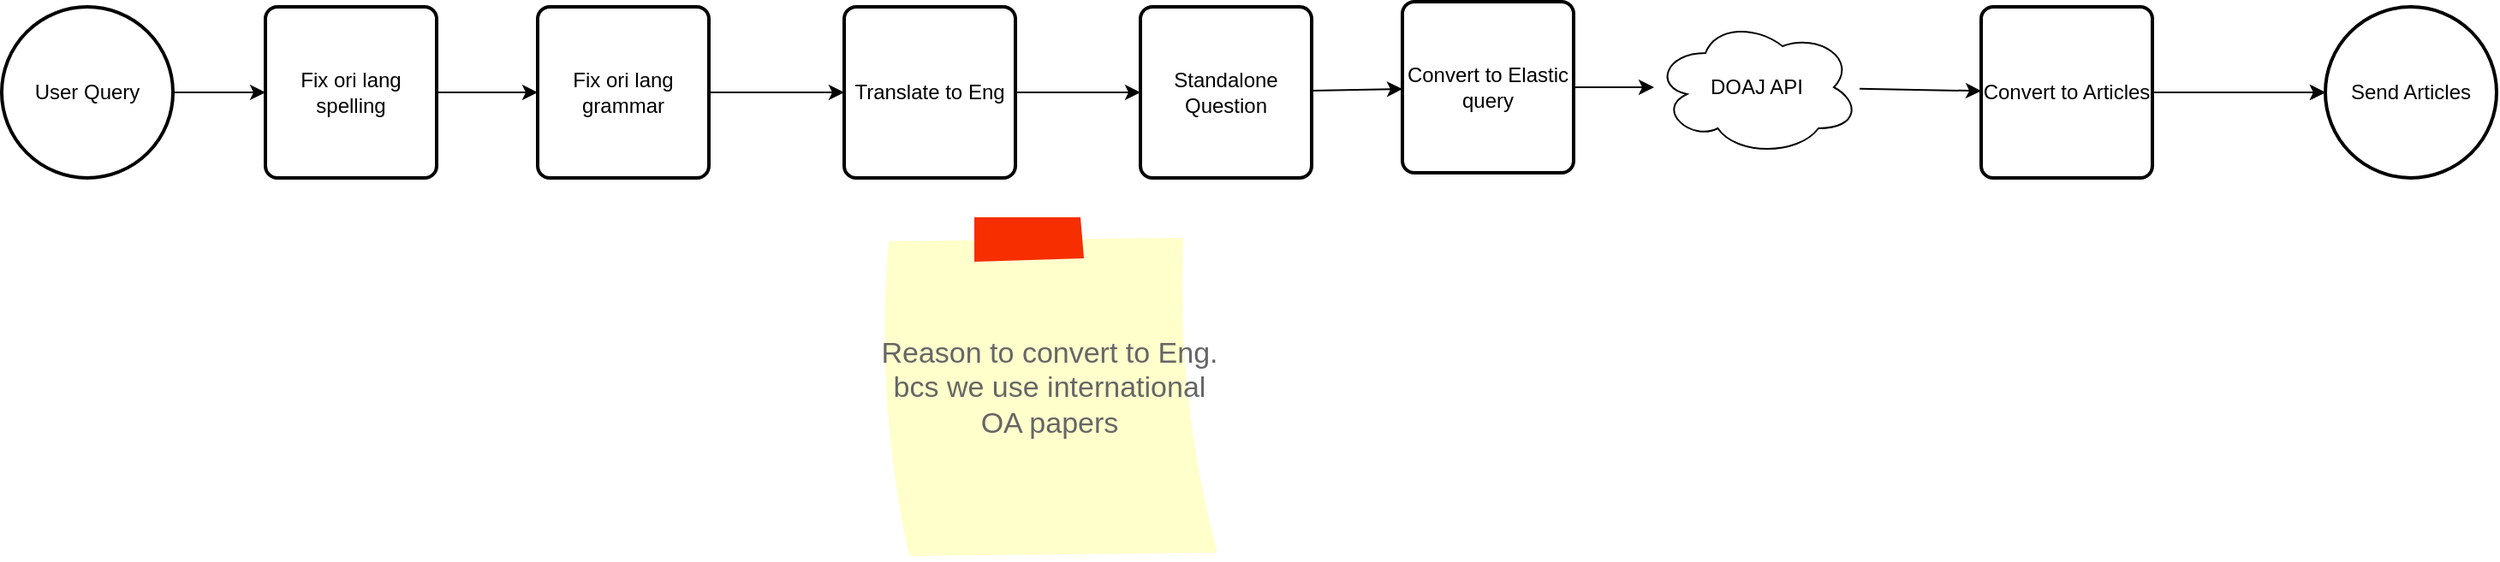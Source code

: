 <mxfile>
    <diagram id="HsdODpi_m86_y1eoxJPe" name="POC">
        <mxGraphModel dx="1812" dy="463" grid="0" gridSize="10" guides="1" tooltips="1" connect="1" arrows="1" fold="1" page="1" pageScale="1" pageWidth="1100" pageHeight="850" math="0" shadow="0">
            <root>
                <mxCell id="0"/>
                <mxCell id="1" parent="0"/>
                <mxCell id="3" style="edgeStyle=none;html=1;" parent="1" source="WsJvqdU1jmoy5d_7Tvaz-1" target="2" edge="1">
                    <mxGeometry relative="1" as="geometry"/>
                </mxCell>
                <mxCell id="OiTcC4U-dzjRlNurKq5e-4" value="" style="edgeStyle=none;html=1;" parent="1" source="WsJvqdU1jmoy5d_7Tvaz-1" target="2" edge="1">
                    <mxGeometry relative="1" as="geometry"/>
                </mxCell>
                <mxCell id="WsJvqdU1jmoy5d_7Tvaz-1" value="Convert to Articles" style="rounded=1;whiteSpace=wrap;html=1;absoluteArcSize=1;arcSize=14;strokeWidth=2;" parent="1" vertex="1">
                    <mxGeometry x="664" y="287" width="100" height="100" as="geometry"/>
                </mxCell>
                <mxCell id="WsJvqdU1jmoy5d_7Tvaz-4" style="edgeStyle=none;html=1;" parent="1" source="WsJvqdU1jmoy5d_7Tvaz-2" target="WsJvqdU1jmoy5d_7Tvaz-1" edge="1">
                    <mxGeometry relative="1" as="geometry"/>
                </mxCell>
                <mxCell id="WsJvqdU1jmoy5d_7Tvaz-2" value="DOAJ API" style="ellipse;shape=cloud;whiteSpace=wrap;html=1;" parent="1" vertex="1">
                    <mxGeometry x="473" y="294" width="120" height="80" as="geometry"/>
                </mxCell>
                <mxCell id="WsJvqdU1jmoy5d_7Tvaz-8" style="edgeStyle=none;html=1;" parent="1" source="WsJvqdU1jmoy5d_7Tvaz-6" target="WsJvqdU1jmoy5d_7Tvaz-2" edge="1">
                    <mxGeometry relative="1" as="geometry"/>
                </mxCell>
                <mxCell id="WsJvqdU1jmoy5d_7Tvaz-6" value="Convert to Elastic query" style="rounded=1;whiteSpace=wrap;html=1;absoluteArcSize=1;arcSize=14;strokeWidth=2;" parent="1" vertex="1">
                    <mxGeometry x="326" y="284" width="100" height="100" as="geometry"/>
                </mxCell>
                <mxCell id="WsJvqdU1jmoy5d_7Tvaz-11" style="edgeStyle=none;html=1;" parent="1" source="WsJvqdU1jmoy5d_7Tvaz-10" target="WsJvqdU1jmoy5d_7Tvaz-6" edge="1">
                    <mxGeometry relative="1" as="geometry"/>
                </mxCell>
                <mxCell id="WsJvqdU1jmoy5d_7Tvaz-10" value="Standalone Question" style="rounded=1;whiteSpace=wrap;html=1;absoluteArcSize=1;arcSize=14;strokeWidth=2;" parent="1" vertex="1">
                    <mxGeometry x="173" y="287" width="100" height="100" as="geometry"/>
                </mxCell>
                <mxCell id="WsJvqdU1jmoy5d_7Tvaz-15" style="edgeStyle=none;html=1;" parent="1" source="WsJvqdU1jmoy5d_7Tvaz-13" target="OiTcC4U-dzjRlNurKq5e-10" edge="1">
                    <mxGeometry relative="1" as="geometry"/>
                </mxCell>
                <mxCell id="WsJvqdU1jmoy5d_7Tvaz-13" value="Fix ori lang grammar" style="rounded=1;whiteSpace=wrap;html=1;absoluteArcSize=1;arcSize=14;strokeWidth=2;" parent="1" vertex="1">
                    <mxGeometry x="-179" y="287" width="100" height="100" as="geometry"/>
                </mxCell>
                <mxCell id="WsJvqdU1jmoy5d_7Tvaz-16" style="edgeStyle=none;html=1;" parent="1" source="WsJvqdU1jmoy5d_7Tvaz-14" target="WsJvqdU1jmoy5d_7Tvaz-13" edge="1">
                    <mxGeometry relative="1" as="geometry"/>
                </mxCell>
                <mxCell id="WsJvqdU1jmoy5d_7Tvaz-14" value="Fix ori lang spelling" style="rounded=1;whiteSpace=wrap;html=1;absoluteArcSize=1;arcSize=14;strokeWidth=2;" parent="1" vertex="1">
                    <mxGeometry x="-338" y="287" width="100" height="100" as="geometry"/>
                </mxCell>
                <mxCell id="WsJvqdU1jmoy5d_7Tvaz-20" style="edgeStyle=none;html=1;" parent="1" source="WsJvqdU1jmoy5d_7Tvaz-19" target="WsJvqdU1jmoy5d_7Tvaz-14" edge="1">
                    <mxGeometry relative="1" as="geometry"/>
                </mxCell>
                <mxCell id="WsJvqdU1jmoy5d_7Tvaz-19" value="User Query" style="strokeWidth=2;html=1;shape=mxgraph.flowchart.start_2;whiteSpace=wrap;" parent="1" vertex="1">
                    <mxGeometry x="-492" y="287" width="100" height="100" as="geometry"/>
                </mxCell>
                <mxCell id="2" value="Send Articles" style="strokeWidth=2;html=1;shape=mxgraph.flowchart.start_2;whiteSpace=wrap;" parent="1" vertex="1">
                    <mxGeometry x="865" y="287" width="100" height="100" as="geometry"/>
                </mxCell>
                <mxCell id="OiTcC4U-dzjRlNurKq5e-9" value="Reason to convert to Eng. bcs we use international OA papers" style="strokeWidth=1;shadow=0;dashed=0;align=center;html=1;shape=mxgraph.mockup.text.stickyNote2;fontColor=#666666;mainText=;fontSize=17;whiteSpace=wrap;fillColor=#ffffcc;strokeColor=#F62E00;" parent="1" vertex="1">
                    <mxGeometry x="20" y="410" width="200" height="200" as="geometry"/>
                </mxCell>
                <mxCell id="OiTcC4U-dzjRlNurKq5e-11" style="edgeStyle=none;html=1;" parent="1" source="OiTcC4U-dzjRlNurKq5e-10" target="WsJvqdU1jmoy5d_7Tvaz-10" edge="1">
                    <mxGeometry relative="1" as="geometry"/>
                </mxCell>
                <mxCell id="OiTcC4U-dzjRlNurKq5e-10" value="Translate to Eng" style="rounded=1;whiteSpace=wrap;html=1;absoluteArcSize=1;arcSize=14;strokeWidth=2;" parent="1" vertex="1">
                    <mxGeometry y="287" width="100" height="100" as="geometry"/>
                </mxCell>
            </root>
        </mxGraphModel>
    </diagram>
    <diagram name="MVP" id="rDtg3r7uG8Bev9TktLKi">
        <mxGraphModel dx="1812" dy="463" grid="0" gridSize="10" guides="1" tooltips="1" connect="1" arrows="1" fold="1" page="1" pageScale="1" pageWidth="1100" pageHeight="850" math="0" shadow="0">
            <root>
                <mxCell id="mhlrS8yYZHsfO8K5dHEJ-0"/>
                <mxCell id="mhlrS8yYZHsfO8K5dHEJ-1" parent="mhlrS8yYZHsfO8K5dHEJ-0"/>
                <mxCell id="mhlrS8yYZHsfO8K5dHEJ-2" style="edgeStyle=none;html=1;" edge="1" parent="mhlrS8yYZHsfO8K5dHEJ-1" source="mhlrS8yYZHsfO8K5dHEJ-4" target="mhlrS8yYZHsfO8K5dHEJ-22">
                    <mxGeometry relative="1" as="geometry"/>
                </mxCell>
                <mxCell id="mhlrS8yYZHsfO8K5dHEJ-3" value="" style="edgeStyle=none;html=1;" edge="1" parent="mhlrS8yYZHsfO8K5dHEJ-1" source="mhlrS8yYZHsfO8K5dHEJ-4" target="mhlrS8yYZHsfO8K5dHEJ-22">
                    <mxGeometry relative="1" as="geometry"/>
                </mxCell>
                <mxCell id="mhlrS8yYZHsfO8K5dHEJ-4" value="Convert to Articles" style="rounded=1;whiteSpace=wrap;html=1;absoluteArcSize=1;arcSize=14;strokeWidth=2;" vertex="1" parent="mhlrS8yYZHsfO8K5dHEJ-1">
                    <mxGeometry x="664" y="287" width="100" height="100" as="geometry"/>
                </mxCell>
                <mxCell id="mhlrS8yYZHsfO8K5dHEJ-5" style="edgeStyle=none;html=1;" edge="1" parent="mhlrS8yYZHsfO8K5dHEJ-1" source="mhlrS8yYZHsfO8K5dHEJ-6" target="mhlrS8yYZHsfO8K5dHEJ-4">
                    <mxGeometry relative="1" as="geometry"/>
                </mxCell>
                <mxCell id="mhlrS8yYZHsfO8K5dHEJ-6" value="DOAJ API" style="ellipse;shape=cloud;whiteSpace=wrap;html=1;" vertex="1" parent="mhlrS8yYZHsfO8K5dHEJ-1">
                    <mxGeometry x="473" y="210.5" width="120" height="80" as="geometry"/>
                </mxCell>
                <mxCell id="mhlrS8yYZHsfO8K5dHEJ-7" style="edgeStyle=none;html=1;" edge="1" parent="mhlrS8yYZHsfO8K5dHEJ-1" source="mhlrS8yYZHsfO8K5dHEJ-8" target="mhlrS8yYZHsfO8K5dHEJ-4">
                    <mxGeometry relative="1" as="geometry"/>
                </mxCell>
                <mxCell id="mhlrS8yYZHsfO8K5dHEJ-8" value="Semantic Scholar &lt;br&gt;API" style="ellipse;shape=cloud;whiteSpace=wrap;html=1;" vertex="1" parent="mhlrS8yYZHsfO8K5dHEJ-1">
                    <mxGeometry x="473" y="383.5" width="120" height="80" as="geometry"/>
                </mxCell>
                <mxCell id="mhlrS8yYZHsfO8K5dHEJ-9" style="edgeStyle=none;html=1;" edge="1" parent="mhlrS8yYZHsfO8K5dHEJ-1" source="mhlrS8yYZHsfO8K5dHEJ-10" target="mhlrS8yYZHsfO8K5dHEJ-6">
                    <mxGeometry relative="1" as="geometry"/>
                </mxCell>
                <mxCell id="mhlrS8yYZHsfO8K5dHEJ-10" value="Convert to Elastic query" style="rounded=1;whiteSpace=wrap;html=1;absoluteArcSize=1;arcSize=14;strokeWidth=2;" vertex="1" parent="mhlrS8yYZHsfO8K5dHEJ-1">
                    <mxGeometry x="326" y="200.5" width="100" height="100" as="geometry"/>
                </mxCell>
                <mxCell id="mhlrS8yYZHsfO8K5dHEJ-11" style="edgeStyle=none;html=1;" edge="1" parent="mhlrS8yYZHsfO8K5dHEJ-1" source="mhlrS8yYZHsfO8K5dHEJ-12" target="mhlrS8yYZHsfO8K5dHEJ-8">
                    <mxGeometry relative="1" as="geometry"/>
                </mxCell>
                <mxCell id="mhlrS8yYZHsfO8K5dHEJ-12" value="Convert to Semantic Scholar query" style="rounded=1;whiteSpace=wrap;html=1;absoluteArcSize=1;arcSize=14;strokeWidth=2;" vertex="1" parent="mhlrS8yYZHsfO8K5dHEJ-1">
                    <mxGeometry x="328" y="375" width="100" height="101" as="geometry"/>
                </mxCell>
                <mxCell id="mhlrS8yYZHsfO8K5dHEJ-13" style="edgeStyle=none;html=1;" edge="1" parent="mhlrS8yYZHsfO8K5dHEJ-1" source="mhlrS8yYZHsfO8K5dHEJ-15" target="mhlrS8yYZHsfO8K5dHEJ-10">
                    <mxGeometry relative="1" as="geometry"/>
                </mxCell>
                <mxCell id="mhlrS8yYZHsfO8K5dHEJ-14" style="edgeStyle=none;html=1;" edge="1" parent="mhlrS8yYZHsfO8K5dHEJ-1" source="mhlrS8yYZHsfO8K5dHEJ-15" target="mhlrS8yYZHsfO8K5dHEJ-12">
                    <mxGeometry relative="1" as="geometry"/>
                </mxCell>
                <mxCell id="mhlrS8yYZHsfO8K5dHEJ-15" value="Standalone Question" style="rounded=1;whiteSpace=wrap;html=1;absoluteArcSize=1;arcSize=14;strokeWidth=2;" vertex="1" parent="mhlrS8yYZHsfO8K5dHEJ-1">
                    <mxGeometry x="173" y="287" width="100" height="100" as="geometry"/>
                </mxCell>
                <mxCell id="mhlrS8yYZHsfO8K5dHEJ-16" style="edgeStyle=none;html=1;" edge="1" parent="mhlrS8yYZHsfO8K5dHEJ-1" source="mhlrS8yYZHsfO8K5dHEJ-17" target="mhlrS8yYZHsfO8K5dHEJ-25">
                    <mxGeometry relative="1" as="geometry"/>
                </mxCell>
                <mxCell id="mhlrS8yYZHsfO8K5dHEJ-17" value="Fix ori lang grammar" style="rounded=1;whiteSpace=wrap;html=1;absoluteArcSize=1;arcSize=14;strokeWidth=2;" vertex="1" parent="mhlrS8yYZHsfO8K5dHEJ-1">
                    <mxGeometry x="-179" y="287" width="100" height="100" as="geometry"/>
                </mxCell>
                <mxCell id="mhlrS8yYZHsfO8K5dHEJ-18" style="edgeStyle=none;html=1;" edge="1" parent="mhlrS8yYZHsfO8K5dHEJ-1" source="mhlrS8yYZHsfO8K5dHEJ-19" target="mhlrS8yYZHsfO8K5dHEJ-17">
                    <mxGeometry relative="1" as="geometry"/>
                </mxCell>
                <mxCell id="mhlrS8yYZHsfO8K5dHEJ-19" value="Fix ori lang spelling" style="rounded=1;whiteSpace=wrap;html=1;absoluteArcSize=1;arcSize=14;strokeWidth=2;" vertex="1" parent="mhlrS8yYZHsfO8K5dHEJ-1">
                    <mxGeometry x="-338" y="287" width="100" height="100" as="geometry"/>
                </mxCell>
                <mxCell id="mhlrS8yYZHsfO8K5dHEJ-20" style="edgeStyle=none;html=1;" edge="1" parent="mhlrS8yYZHsfO8K5dHEJ-1" source="mhlrS8yYZHsfO8K5dHEJ-21" target="mhlrS8yYZHsfO8K5dHEJ-19">
                    <mxGeometry relative="1" as="geometry"/>
                </mxCell>
                <mxCell id="mhlrS8yYZHsfO8K5dHEJ-21" value="User Query" style="strokeWidth=2;html=1;shape=mxgraph.flowchart.start_2;whiteSpace=wrap;" vertex="1" parent="mhlrS8yYZHsfO8K5dHEJ-1">
                    <mxGeometry x="-492" y="287" width="100" height="100" as="geometry"/>
                </mxCell>
                <mxCell id="mhlrS8yYZHsfO8K5dHEJ-22" value="Send Articles" style="strokeWidth=2;html=1;shape=mxgraph.flowchart.start_2;whiteSpace=wrap;" vertex="1" parent="mhlrS8yYZHsfO8K5dHEJ-1">
                    <mxGeometry x="865" y="287" width="100" height="100" as="geometry"/>
                </mxCell>
                <mxCell id="mhlrS8yYZHsfO8K5dHEJ-23" value="Reason to convert to Eng. bcs we use international OA papers" style="strokeWidth=1;shadow=0;dashed=0;align=center;html=1;shape=mxgraph.mockup.text.stickyNote2;fontColor=#666666;mainText=;fontSize=17;whiteSpace=wrap;fillColor=#ffffcc;strokeColor=#F62E00;" vertex="1" parent="mhlrS8yYZHsfO8K5dHEJ-1">
                    <mxGeometry x="468" y="488" width="200" height="200" as="geometry"/>
                </mxCell>
                <mxCell id="mhlrS8yYZHsfO8K5dHEJ-24" style="edgeStyle=none;html=1;" edge="1" parent="mhlrS8yYZHsfO8K5dHEJ-1" source="mhlrS8yYZHsfO8K5dHEJ-25" target="mhlrS8yYZHsfO8K5dHEJ-15">
                    <mxGeometry relative="1" as="geometry"/>
                </mxCell>
                <mxCell id="mhlrS8yYZHsfO8K5dHEJ-25" value="Translate to Eng" style="rounded=1;whiteSpace=wrap;html=1;absoluteArcSize=1;arcSize=14;strokeWidth=2;" vertex="1" parent="mhlrS8yYZHsfO8K5dHEJ-1">
                    <mxGeometry y="287" width="100" height="100" as="geometry"/>
                </mxCell>
            </root>
        </mxGraphModel>
    </diagram>
</mxfile>